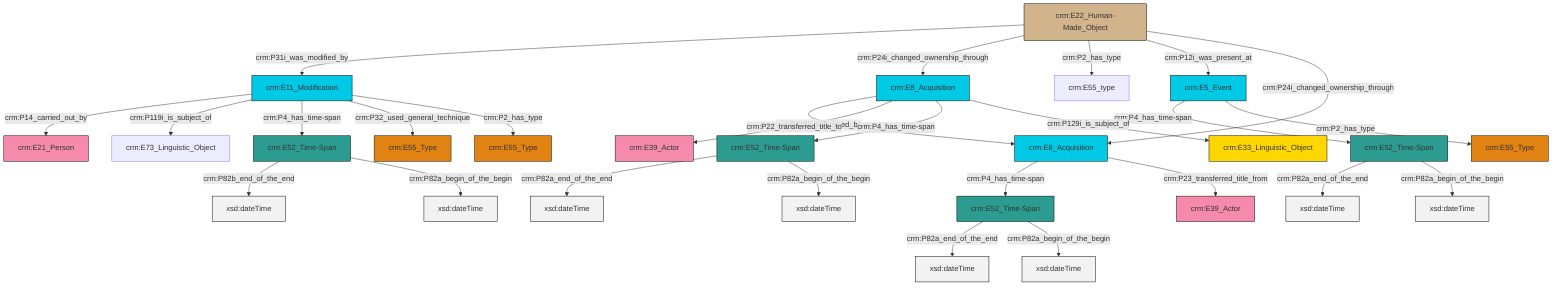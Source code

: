 graph TD
classDef Literal fill:#f2f2f2,stroke:#000000;
classDef CRM_Entity fill:#FFFFFF,stroke:#000000;
classDef Temporal_Entity fill:#00C9E6, stroke:#000000;
classDef Type fill:#E18312, stroke:#000000;
classDef Time-Span fill:#2C9C91, stroke:#000000;
classDef Appellation fill:#FFEB7F, stroke:#000000;
classDef Place fill:#008836, stroke:#000000;
classDef Persistent_Item fill:#B266B2, stroke:#000000;
classDef Conceptual_Object fill:#FFD700, stroke:#000000;
classDef Physical_Thing fill:#D2B48C, stroke:#000000;
classDef Actor fill:#f58aad, stroke:#000000;
classDef PC_Classes fill:#4ce600, stroke:#000000;
classDef Multi fill:#cccccc,stroke:#000000;

4["crm:E52_Time-Span"]:::Time-Span -->|crm:P82a_end_of_the_end| 5[xsd:dateTime]:::Literal
4["crm:E52_Time-Span"]:::Time-Span -->|crm:P82a_begin_of_the_begin| 6[xsd:dateTime]:::Literal
2["crm:E11_Modification"]:::Temporal_Entity -->|crm:P14_carried_out_by| 12["crm:E21_Person"]:::Actor
13["crm:E8_Acquisition"]:::Temporal_Entity -->|crm:P115i_is_finished_by| 7["crm:E8_Acquisition"]:::Temporal_Entity
14["crm:E52_Time-Span"]:::Time-Span -->|crm:P82a_end_of_the_end| 15[xsd:dateTime]:::Literal
16["crm:E22_Human-Made_Object"]:::Physical_Thing -->|crm:P31i_was_modified_by| 2["crm:E11_Modification"]:::Temporal_Entity
7["crm:E8_Acquisition"]:::Temporal_Entity -->|crm:P4_has_time-span| 14["crm:E52_Time-Span"]:::Time-Span
22["crm:E52_Time-Span"]:::Time-Span -->|crm:P82a_end_of_the_end| 23[xsd:dateTime]:::Literal
16["crm:E22_Human-Made_Object"]:::Physical_Thing -->|crm:P24i_changed_ownership_through| 13["crm:E8_Acquisition"]:::Temporal_Entity
16["crm:E22_Human-Made_Object"]:::Physical_Thing -->|crm:P2_has_type| 20["crm:E55_type"]:::Default
0["crm:E5_Event"]:::Temporal_Entity -->|crm:P4_has_time-span| 4["crm:E52_Time-Span"]:::Time-Span
22["crm:E52_Time-Span"]:::Time-Span -->|crm:P82a_begin_of_the_begin| 26[xsd:dateTime]:::Literal
7["crm:E8_Acquisition"]:::Temporal_Entity -->|crm:P23_transferred_title_from| 31["crm:E39_Actor"]:::Actor
0["crm:E5_Event"]:::Temporal_Entity -->|crm:P2_has_type| 32["crm:E55_Type"]:::Type
2["crm:E11_Modification"]:::Temporal_Entity -->|crm:P119i_is_subject_of| 33["crm:E73_Linguistic_Object"]:::Default
27["crm:E52_Time-Span"]:::Time-Span -->|crm:P82b_end_of_the_end| 35[xsd:dateTime]:::Literal
16["crm:E22_Human-Made_Object"]:::Physical_Thing -->|crm:P12i_was_present_at| 0["crm:E5_Event"]:::Temporal_Entity
13["crm:E8_Acquisition"]:::Temporal_Entity -->|crm:P22_transferred_title_to| 10["crm:E39_Actor"]:::Actor
2["crm:E11_Modification"]:::Temporal_Entity -->|crm:P4_has_time-span| 27["crm:E52_Time-Span"]:::Time-Span
2["crm:E11_Modification"]:::Temporal_Entity -->|crm:P32_used_general_technique| 29["crm:E55_Type"]:::Type
27["crm:E52_Time-Span"]:::Time-Span -->|crm:P82a_begin_of_the_begin| 41[xsd:dateTime]:::Literal
2["crm:E11_Modification"]:::Temporal_Entity -->|crm:P2_has_type| 17["crm:E55_Type"]:::Type
14["crm:E52_Time-Span"]:::Time-Span -->|crm:P82a_begin_of_the_begin| 43[xsd:dateTime]:::Literal
16["crm:E22_Human-Made_Object"]:::Physical_Thing -->|crm:P24i_changed_ownership_through| 7["crm:E8_Acquisition"]:::Temporal_Entity
13["crm:E8_Acquisition"]:::Temporal_Entity -->|crm:P4_has_time-span| 22["crm:E52_Time-Span"]:::Time-Span
13["crm:E8_Acquisition"]:::Temporal_Entity -->|crm:P129i_is_subject_of| 39["crm:E33_Linguistic_Object"]:::Conceptual_Object